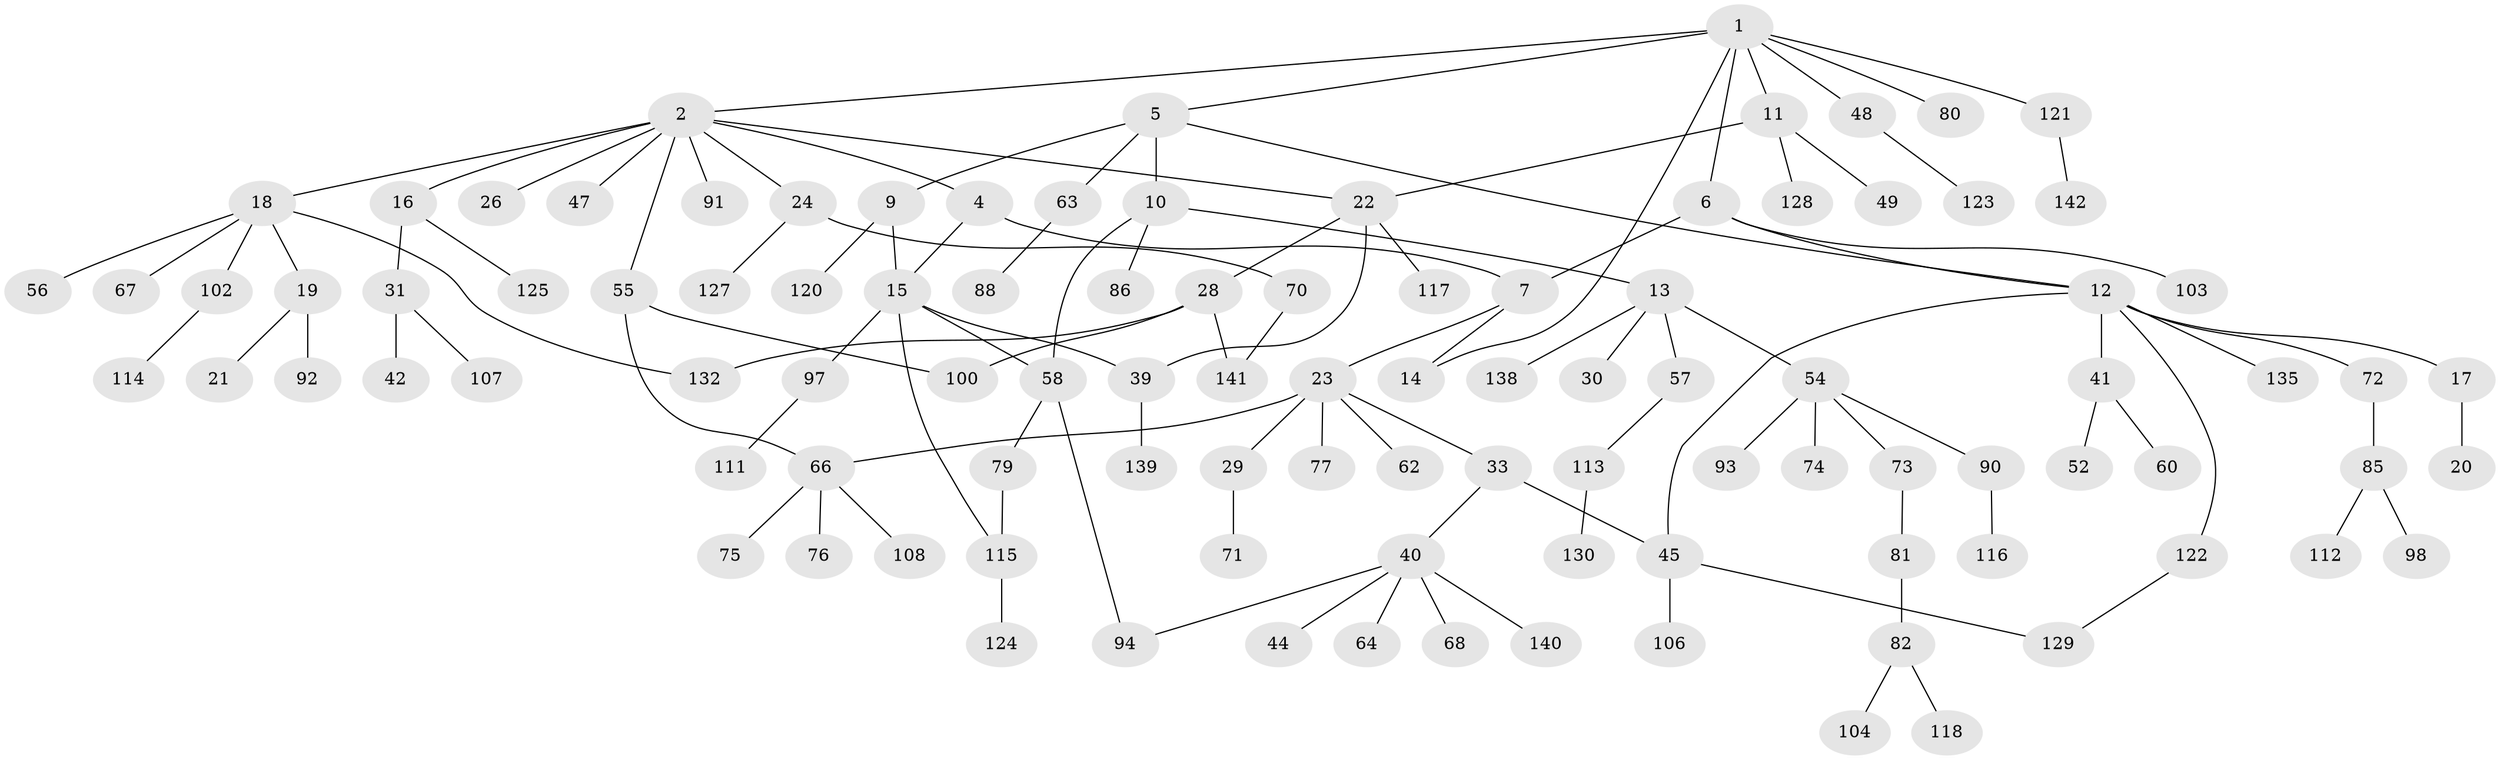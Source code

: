// original degree distribution, {6: 0.027972027972027972, 8: 0.006993006993006993, 4: 0.08391608391608392, 3: 0.15384615384615385, 2: 0.3076923076923077, 5: 0.03496503496503497, 1: 0.38461538461538464}
// Generated by graph-tools (version 1.1) at 2025/10/02/27/25 16:10:51]
// undirected, 104 vertices, 118 edges
graph export_dot {
graph [start="1"]
  node [color=gray90,style=filled];
  1 [super="+61"];
  2 [super="+3"];
  4;
  5 [super="+8"];
  6 [super="+34"];
  7 [super="+83"];
  9 [super="+50"];
  10 [super="+37"];
  11 [super="+35"];
  12 [super="+32"];
  13 [super="+25"];
  14 [super="+46"];
  15 [super="+38"];
  16;
  17;
  18 [super="+36"];
  19 [super="+89"];
  20 [super="+126"];
  21;
  22 [super="+27"];
  23 [super="+43"];
  24 [super="+119"];
  26;
  28 [super="+109"];
  29;
  30;
  31 [super="+137"];
  33;
  39 [super="+110"];
  40 [super="+53"];
  41 [super="+51"];
  42;
  44;
  45 [super="+96"];
  47;
  48 [super="+69"];
  49 [super="+59"];
  52;
  54 [super="+65"];
  55 [super="+131"];
  56;
  57;
  58 [super="+87"];
  60;
  62;
  63 [super="+78"];
  64;
  66 [super="+84"];
  67;
  68 [super="+136"];
  70 [super="+143"];
  71;
  72;
  73 [super="+99"];
  74;
  75;
  76;
  77;
  79;
  80 [super="+95"];
  81;
  82;
  85;
  86;
  88;
  90;
  91 [super="+101"];
  92;
  93;
  94;
  97 [super="+105"];
  98;
  100;
  102;
  103;
  104;
  106;
  107 [super="+133"];
  108;
  111;
  112;
  113;
  114 [super="+134"];
  115;
  116;
  117;
  118;
  120;
  121;
  122;
  123;
  124;
  125;
  127;
  128;
  129;
  130;
  132;
  135;
  138;
  139;
  140;
  141;
  142;
  1 -- 2;
  1 -- 5;
  1 -- 6;
  1 -- 11;
  1 -- 48;
  1 -- 80;
  1 -- 121;
  1 -- 14;
  2 -- 4;
  2 -- 16;
  2 -- 18;
  2 -- 22;
  2 -- 24;
  2 -- 26;
  2 -- 91;
  2 -- 47;
  2 -- 55;
  4 -- 15;
  4 -- 7;
  5 -- 9;
  5 -- 10;
  5 -- 12;
  5 -- 63;
  6 -- 7;
  6 -- 103;
  6 -- 12;
  7 -- 14;
  7 -- 23;
  9 -- 120;
  9 -- 15;
  10 -- 13;
  10 -- 58;
  10 -- 86;
  11 -- 49;
  11 -- 128;
  11 -- 22;
  12 -- 17;
  12 -- 45;
  12 -- 72;
  12 -- 135;
  12 -- 41;
  12 -- 122;
  13 -- 54;
  13 -- 57;
  13 -- 138;
  13 -- 30;
  15 -- 97;
  15 -- 115;
  15 -- 39;
  15 -- 58;
  16 -- 31;
  16 -- 125;
  17 -- 20;
  18 -- 19;
  18 -- 56;
  18 -- 67;
  18 -- 132;
  18 -- 102;
  19 -- 21;
  19 -- 92;
  22 -- 28;
  22 -- 117;
  22 -- 39;
  23 -- 29;
  23 -- 33;
  23 -- 66;
  23 -- 77;
  23 -- 62;
  24 -- 70;
  24 -- 127;
  28 -- 100;
  28 -- 141;
  28 -- 132;
  29 -- 71;
  31 -- 42;
  31 -- 107;
  33 -- 40;
  33 -- 45;
  39 -- 139;
  40 -- 44;
  40 -- 68;
  40 -- 140;
  40 -- 64;
  40 -- 94;
  41 -- 52;
  41 -- 60;
  45 -- 129;
  45 -- 106;
  48 -- 123;
  54 -- 73;
  54 -- 90;
  54 -- 93;
  54 -- 74;
  55 -- 66;
  55 -- 100;
  57 -- 113;
  58 -- 79;
  58 -- 94;
  63 -- 88;
  66 -- 75;
  66 -- 76;
  66 -- 108;
  70 -- 141;
  72 -- 85;
  73 -- 81;
  79 -- 115;
  81 -- 82;
  82 -- 104;
  82 -- 118;
  85 -- 98;
  85 -- 112;
  90 -- 116;
  97 -- 111;
  102 -- 114;
  113 -- 130;
  115 -- 124;
  121 -- 142;
  122 -- 129;
}
